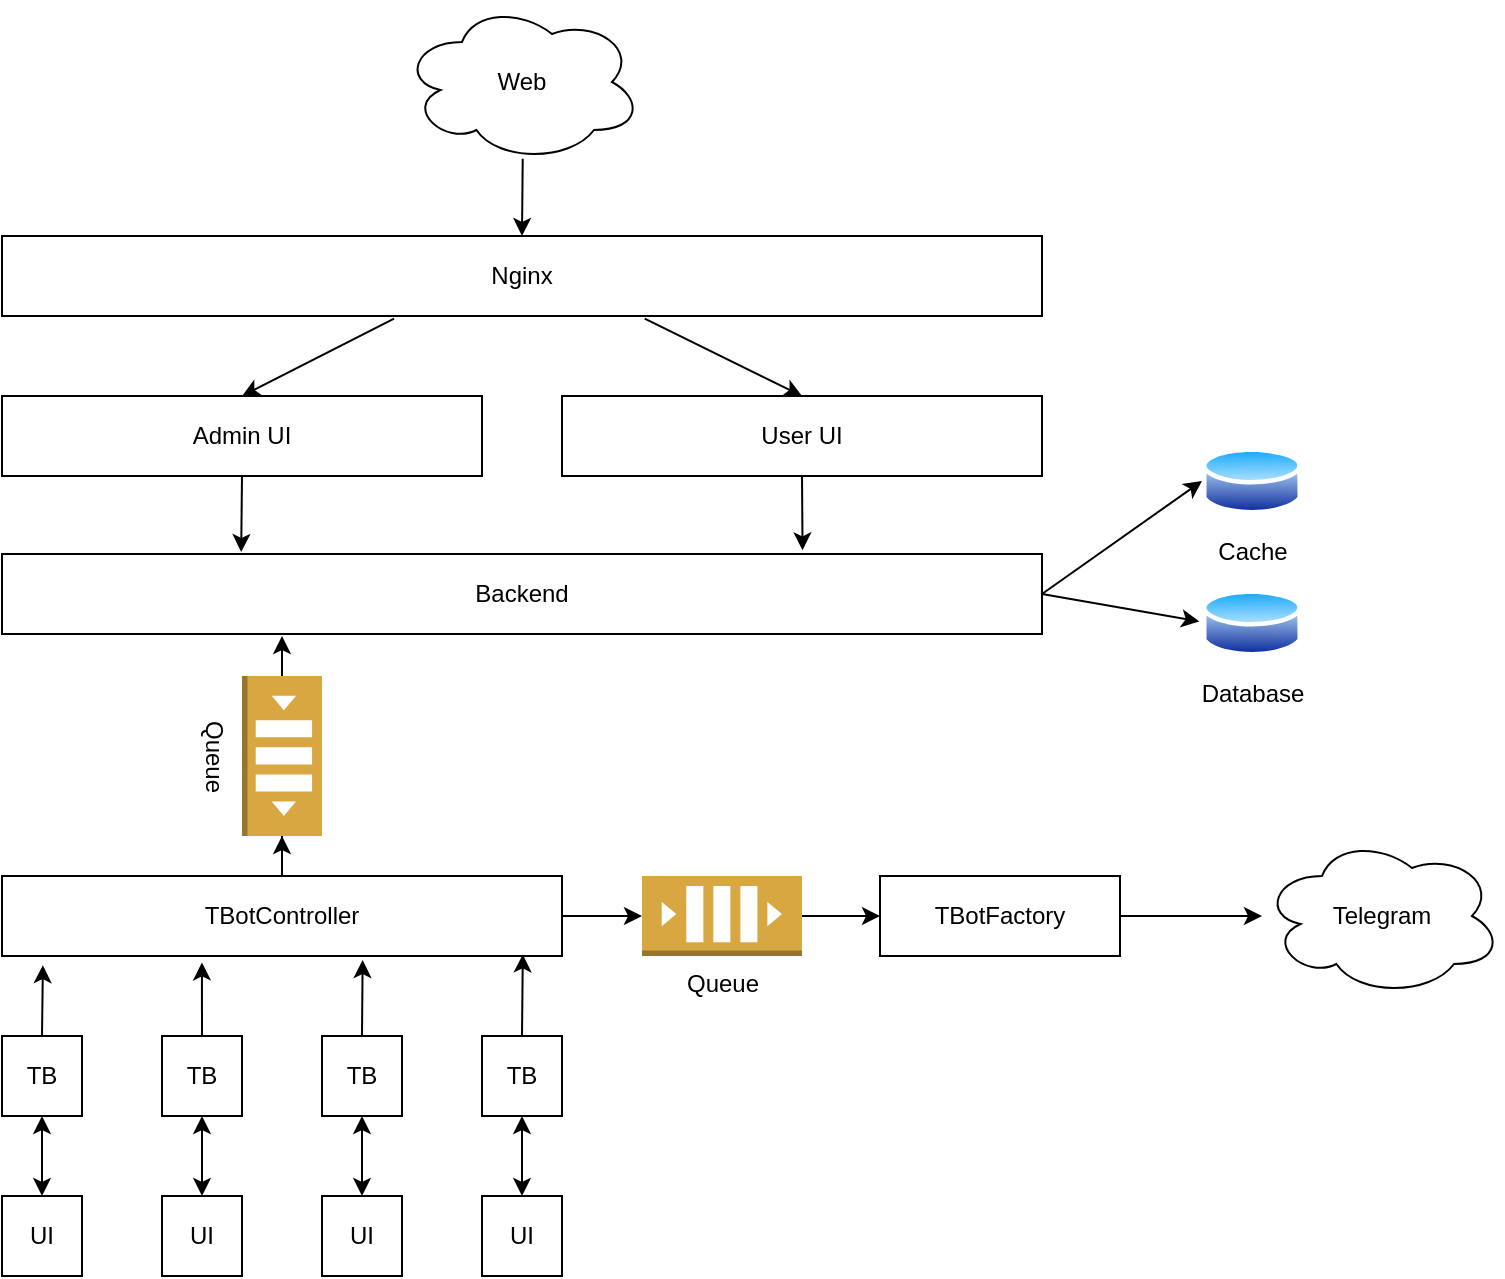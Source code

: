 <mxfile version="21.3.8" type="device">
  <diagram name="Page-1" id="U2u9hIttSLKPWbfAfWeb">
    <mxGraphModel dx="1430" dy="763" grid="1" gridSize="10" guides="1" tooltips="1" connect="1" arrows="1" fold="1" page="1" pageScale="1" pageWidth="850" pageHeight="1100" math="0" shadow="0">
      <root>
        <mxCell id="0" />
        <mxCell id="1" parent="0" />
        <mxCell id="PV9w4DQJkRR4rTYonug8-1" value="TB" style="rounded=0;whiteSpace=wrap;html=1;" vertex="1" parent="1">
          <mxGeometry x="40" y="520" width="40" height="40" as="geometry" />
        </mxCell>
        <mxCell id="PV9w4DQJkRR4rTYonug8-2" value="TB" style="rounded=0;whiteSpace=wrap;html=1;" vertex="1" parent="1">
          <mxGeometry x="120" y="520" width="40" height="40" as="geometry" />
        </mxCell>
        <mxCell id="PV9w4DQJkRR4rTYonug8-3" value="TB" style="rounded=0;whiteSpace=wrap;html=1;" vertex="1" parent="1">
          <mxGeometry x="200" y="520" width="40" height="40" as="geometry" />
        </mxCell>
        <mxCell id="PV9w4DQJkRR4rTYonug8-4" value="TB" style="rounded=0;whiteSpace=wrap;html=1;" vertex="1" parent="1">
          <mxGeometry x="280" y="520" width="40" height="40" as="geometry" />
        </mxCell>
        <mxCell id="PV9w4DQJkRR4rTYonug8-5" value="TBotController" style="rounded=0;whiteSpace=wrap;html=1;" vertex="1" parent="1">
          <mxGeometry x="40" y="440" width="280" height="40" as="geometry" />
        </mxCell>
        <mxCell id="PV9w4DQJkRR4rTYonug8-6" value="" style="endArrow=classic;html=1;rounded=0;entryX=0.073;entryY=1.115;entryDx=0;entryDy=0;entryPerimeter=0;" edge="1" parent="1" target="PV9w4DQJkRR4rTYonug8-5">
          <mxGeometry width="50" height="50" relative="1" as="geometry">
            <mxPoint x="60" y="520" as="sourcePoint" />
            <mxPoint x="110" y="470" as="targetPoint" />
          </mxGeometry>
        </mxCell>
        <mxCell id="PV9w4DQJkRR4rTYonug8-8" value="" style="endArrow=classic;html=1;rounded=0;entryX=0.93;entryY=0.98;entryDx=0;entryDy=0;entryPerimeter=0;" edge="1" parent="1" target="PV9w4DQJkRR4rTYonug8-5">
          <mxGeometry width="50" height="50" relative="1" as="geometry">
            <mxPoint x="300" y="520" as="sourcePoint" />
            <mxPoint x="350" y="470" as="targetPoint" />
          </mxGeometry>
        </mxCell>
        <mxCell id="PV9w4DQJkRR4rTYonug8-9" value="" style="endArrow=classic;html=1;rounded=0;entryX=0.644;entryY=1.05;entryDx=0;entryDy=0;entryPerimeter=0;" edge="1" parent="1" target="PV9w4DQJkRR4rTYonug8-5">
          <mxGeometry width="50" height="50" relative="1" as="geometry">
            <mxPoint x="220" y="520" as="sourcePoint" />
            <mxPoint x="270" y="470" as="targetPoint" />
          </mxGeometry>
        </mxCell>
        <mxCell id="PV9w4DQJkRR4rTYonug8-10" value="" style="endArrow=classic;html=1;rounded=0;entryX=0.357;entryY=1.08;entryDx=0;entryDy=0;entryPerimeter=0;" edge="1" parent="1" target="PV9w4DQJkRR4rTYonug8-5">
          <mxGeometry width="50" height="50" relative="1" as="geometry">
            <mxPoint x="140" y="520" as="sourcePoint" />
            <mxPoint x="190" y="470" as="targetPoint" />
          </mxGeometry>
        </mxCell>
        <mxCell id="PV9w4DQJkRR4rTYonug8-11" value="TBotFactory" style="rounded=0;whiteSpace=wrap;html=1;" vertex="1" parent="1">
          <mxGeometry x="479" y="440" width="120" height="40" as="geometry" />
        </mxCell>
        <mxCell id="PV9w4DQJkRR4rTYonug8-12" value="Telegram" style="ellipse;shape=cloud;whiteSpace=wrap;html=1;" vertex="1" parent="1">
          <mxGeometry x="670" y="420" width="120" height="80" as="geometry" />
        </mxCell>
        <mxCell id="PV9w4DQJkRR4rTYonug8-13" value="" style="endArrow=classic;html=1;rounded=0;exitX=1;exitY=0.5;exitDx=0;exitDy=0;" edge="1" parent="1" source="PV9w4DQJkRR4rTYonug8-11" target="PV9w4DQJkRR4rTYonug8-12">
          <mxGeometry width="50" height="50" relative="1" as="geometry">
            <mxPoint x="560" y="460" as="sourcePoint" />
            <mxPoint x="610" y="410" as="targetPoint" />
          </mxGeometry>
        </mxCell>
        <mxCell id="PV9w4DQJkRR4rTYonug8-15" value="Backend" style="rounded=0;whiteSpace=wrap;html=1;" vertex="1" parent="1">
          <mxGeometry x="40" y="279" width="520" height="40" as="geometry" />
        </mxCell>
        <mxCell id="PV9w4DQJkRR4rTYonug8-16" value="UI" style="rounded=0;whiteSpace=wrap;html=1;" vertex="1" parent="1">
          <mxGeometry x="40" y="600" width="40" height="40" as="geometry" />
        </mxCell>
        <mxCell id="PV9w4DQJkRR4rTYonug8-17" value="UI" style="rounded=0;whiteSpace=wrap;html=1;" vertex="1" parent="1">
          <mxGeometry x="120" y="600" width="40" height="40" as="geometry" />
        </mxCell>
        <mxCell id="PV9w4DQJkRR4rTYonug8-18" value="UI" style="rounded=0;whiteSpace=wrap;html=1;" vertex="1" parent="1">
          <mxGeometry x="200" y="600" width="40" height="40" as="geometry" />
        </mxCell>
        <mxCell id="PV9w4DQJkRR4rTYonug8-19" value="UI" style="rounded=0;whiteSpace=wrap;html=1;" vertex="1" parent="1">
          <mxGeometry x="280" y="600" width="40" height="40" as="geometry" />
        </mxCell>
        <mxCell id="PV9w4DQJkRR4rTYonug8-20" value="" style="endArrow=classic;startArrow=classic;html=1;rounded=0;entryX=0.5;entryY=1;entryDx=0;entryDy=0;" edge="1" parent="1" target="PV9w4DQJkRR4rTYonug8-4">
          <mxGeometry width="50" height="50" relative="1" as="geometry">
            <mxPoint x="300" y="600" as="sourcePoint" />
            <mxPoint x="350" y="550" as="targetPoint" />
          </mxGeometry>
        </mxCell>
        <mxCell id="PV9w4DQJkRR4rTYonug8-21" value="" style="endArrow=classic;startArrow=classic;html=1;rounded=0;entryX=0.5;entryY=1;entryDx=0;entryDy=0;" edge="1" parent="1" target="PV9w4DQJkRR4rTYonug8-3">
          <mxGeometry width="50" height="50" relative="1" as="geometry">
            <mxPoint x="220" y="600" as="sourcePoint" />
            <mxPoint x="270" y="550" as="targetPoint" />
          </mxGeometry>
        </mxCell>
        <mxCell id="PV9w4DQJkRR4rTYonug8-22" value="" style="endArrow=classic;startArrow=classic;html=1;rounded=0;entryX=0.5;entryY=1;entryDx=0;entryDy=0;" edge="1" parent="1" target="PV9w4DQJkRR4rTYonug8-2">
          <mxGeometry width="50" height="50" relative="1" as="geometry">
            <mxPoint x="140" y="600" as="sourcePoint" />
            <mxPoint x="190" y="550" as="targetPoint" />
          </mxGeometry>
        </mxCell>
        <mxCell id="PV9w4DQJkRR4rTYonug8-23" value="" style="endArrow=classic;startArrow=classic;html=1;rounded=0;entryX=0.5;entryY=1;entryDx=0;entryDy=0;" edge="1" parent="1" target="PV9w4DQJkRR4rTYonug8-1">
          <mxGeometry width="50" height="50" relative="1" as="geometry">
            <mxPoint x="60" y="600" as="sourcePoint" />
            <mxPoint x="110" y="550" as="targetPoint" />
          </mxGeometry>
        </mxCell>
        <mxCell id="PV9w4DQJkRR4rTYonug8-25" value="" style="endArrow=classic;html=1;rounded=0;exitX=1;exitY=0.5;exitDx=0;exitDy=0;" edge="1" parent="1" source="PV9w4DQJkRR4rTYonug8-5">
          <mxGeometry width="50" height="50" relative="1" as="geometry">
            <mxPoint x="280" y="420" as="sourcePoint" />
            <mxPoint x="360" y="460" as="targetPoint" />
          </mxGeometry>
        </mxCell>
        <mxCell id="PV9w4DQJkRR4rTYonug8-29" value="Admin UI" style="rounded=0;whiteSpace=wrap;html=1;" vertex="1" parent="1">
          <mxGeometry x="40" y="200" width="240" height="40" as="geometry" />
        </mxCell>
        <mxCell id="PV9w4DQJkRR4rTYonug8-30" value="Nginx" style="rounded=0;whiteSpace=wrap;html=1;" vertex="1" parent="1">
          <mxGeometry x="40" y="120" width="520" height="40" as="geometry" />
        </mxCell>
        <mxCell id="PV9w4DQJkRR4rTYonug8-31" value="" style="endArrow=classic;html=1;rounded=0;entryX=0.5;entryY=0;entryDx=0;entryDy=0;exitX=0.377;exitY=1.033;exitDx=0;exitDy=0;exitPerimeter=0;" edge="1" parent="1" source="PV9w4DQJkRR4rTYonug8-30" target="PV9w4DQJkRR4rTYonug8-29">
          <mxGeometry width="50" height="50" relative="1" as="geometry">
            <mxPoint x="240" y="170" as="sourcePoint" />
            <mxPoint x="330" y="290" as="targetPoint" />
          </mxGeometry>
        </mxCell>
        <mxCell id="PV9w4DQJkRR4rTYonug8-33" value="" style="endArrow=classic;html=1;rounded=0;exitX=0.5;exitY=1;exitDx=0;exitDy=0;entryX=0.23;entryY=-0.025;entryDx=0;entryDy=0;entryPerimeter=0;" edge="1" parent="1" source="PV9w4DQJkRR4rTYonug8-29" target="PV9w4DQJkRR4rTYonug8-15">
          <mxGeometry width="50" height="50" relative="1" as="geometry">
            <mxPoint x="280" y="340" as="sourcePoint" />
            <mxPoint x="330" y="290" as="targetPoint" />
          </mxGeometry>
        </mxCell>
        <mxCell id="PV9w4DQJkRR4rTYonug8-34" value="Web" style="ellipse;shape=cloud;whiteSpace=wrap;html=1;" vertex="1" parent="1">
          <mxGeometry x="240" y="3" width="120" height="80" as="geometry" />
        </mxCell>
        <mxCell id="PV9w4DQJkRR4rTYonug8-35" value="" style="endArrow=classic;html=1;rounded=0;exitX=0.503;exitY=0.979;exitDx=0;exitDy=0;exitPerimeter=0;entryX=0.5;entryY=0;entryDx=0;entryDy=0;" edge="1" parent="1" source="PV9w4DQJkRR4rTYonug8-34" target="PV9w4DQJkRR4rTYonug8-30">
          <mxGeometry width="50" height="50" relative="1" as="geometry">
            <mxPoint x="280" y="340" as="sourcePoint" />
            <mxPoint x="330" y="290" as="targetPoint" />
          </mxGeometry>
        </mxCell>
        <mxCell id="PV9w4DQJkRR4rTYonug8-36" value="User UI" style="rounded=0;whiteSpace=wrap;html=1;" vertex="1" parent="1">
          <mxGeometry x="320" y="200" width="240" height="40" as="geometry" />
        </mxCell>
        <mxCell id="PV9w4DQJkRR4rTYonug8-37" value="" style="endArrow=classic;html=1;rounded=0;exitX=0.618;exitY=1.033;exitDx=0;exitDy=0;exitPerimeter=0;entryX=0.5;entryY=0;entryDx=0;entryDy=0;" edge="1" parent="1" source="PV9w4DQJkRR4rTYonug8-30" target="PV9w4DQJkRR4rTYonug8-36">
          <mxGeometry width="50" height="50" relative="1" as="geometry">
            <mxPoint x="280" y="340" as="sourcePoint" />
            <mxPoint x="330" y="290" as="targetPoint" />
          </mxGeometry>
        </mxCell>
        <mxCell id="PV9w4DQJkRR4rTYonug8-39" value="" style="endArrow=classic;html=1;rounded=0;exitX=0.5;exitY=1;exitDx=0;exitDy=0;entryX=0.789;entryY=-0.046;entryDx=0;entryDy=0;entryPerimeter=0;" edge="1" parent="1">
          <mxGeometry width="50" height="50" relative="1" as="geometry">
            <mxPoint x="440" y="240" as="sourcePoint" />
            <mxPoint x="440.28" y="277.16" as="targetPoint" />
          </mxGeometry>
        </mxCell>
        <mxCell id="PV9w4DQJkRR4rTYonug8-53" value="Database" style="image;aspect=fixed;perimeter=ellipsePerimeter;html=1;align=center;shadow=0;dashed=0;spacingTop=3;image=img/lib/active_directory/database.svg;" vertex="1" parent="1">
          <mxGeometry x="640" y="295" width="50" height="37" as="geometry" />
        </mxCell>
        <mxCell id="PV9w4DQJkRR4rTYonug8-54" value="" style="endArrow=classic;html=1;rounded=0;exitX=1;exitY=0.5;exitDx=0;exitDy=0;entryX=-0.026;entryY=0.48;entryDx=0;entryDy=0;entryPerimeter=0;" edge="1" parent="1" source="PV9w4DQJkRR4rTYonug8-15" target="PV9w4DQJkRR4rTYonug8-53">
          <mxGeometry width="50" height="50" relative="1" as="geometry">
            <mxPoint x="330" y="280" as="sourcePoint" />
            <mxPoint x="380" y="230" as="targetPoint" />
          </mxGeometry>
        </mxCell>
        <mxCell id="PV9w4DQJkRR4rTYonug8-56" value="Cache" style="image;aspect=fixed;perimeter=ellipsePerimeter;html=1;align=center;shadow=0;dashed=0;spacingTop=3;image=img/lib/active_directory/database.svg;" vertex="1" parent="1">
          <mxGeometry x="640" y="224" width="50" height="37" as="geometry" />
        </mxCell>
        <mxCell id="PV9w4DQJkRR4rTYonug8-57" value="" style="endArrow=classic;html=1;rounded=0;exitX=1;exitY=0.5;exitDx=0;exitDy=0;entryX=0;entryY=0.5;entryDx=0;entryDy=0;" edge="1" parent="1" source="PV9w4DQJkRR4rTYonug8-15" target="PV9w4DQJkRR4rTYonug8-56">
          <mxGeometry width="50" height="50" relative="1" as="geometry">
            <mxPoint x="280" y="330" as="sourcePoint" />
            <mxPoint x="330" y="280" as="targetPoint" />
          </mxGeometry>
        </mxCell>
        <mxCell id="PV9w4DQJkRR4rTYonug8-58" value="Queue" style="outlineConnect=0;dashed=0;verticalLabelPosition=bottom;verticalAlign=top;align=center;html=1;shape=mxgraph.aws3.queue;fillColor=#D9A741;gradientColor=none;" vertex="1" parent="1">
          <mxGeometry x="360" y="440" width="80" height="40" as="geometry" />
        </mxCell>
        <mxCell id="PV9w4DQJkRR4rTYonug8-59" value="" style="endArrow=classic;html=1;rounded=0;exitX=1;exitY=0.5;exitDx=0;exitDy=0;exitPerimeter=0;entryX=0;entryY=0.5;entryDx=0;entryDy=0;" edge="1" parent="1" source="PV9w4DQJkRR4rTYonug8-58" target="PV9w4DQJkRR4rTYonug8-11">
          <mxGeometry width="50" height="50" relative="1" as="geometry">
            <mxPoint x="280" y="410" as="sourcePoint" />
            <mxPoint x="330" y="360" as="targetPoint" />
          </mxGeometry>
        </mxCell>
        <mxCell id="PV9w4DQJkRR4rTYonug8-62" style="edgeStyle=orthogonalEdgeStyle;rounded=0;orthogonalLoop=1;jettySize=auto;html=1;" edge="1" parent="1" source="PV9w4DQJkRR4rTYonug8-60">
          <mxGeometry relative="1" as="geometry">
            <mxPoint x="180" y="420" as="targetPoint" />
          </mxGeometry>
        </mxCell>
        <mxCell id="PV9w4DQJkRR4rTYonug8-60" value="Queue" style="outlineConnect=0;dashed=0;verticalLabelPosition=bottom;verticalAlign=top;align=center;html=1;shape=mxgraph.aws3.queue;fillColor=#D9A741;gradientColor=none;rotation=90;" vertex="1" parent="1">
          <mxGeometry x="140" y="360" width="80" height="40" as="geometry" />
        </mxCell>
        <mxCell id="PV9w4DQJkRR4rTYonug8-63" value="" style="endArrow=classic;html=1;rounded=0;exitX=0;exitY=0.5;exitDx=0;exitDy=0;exitPerimeter=0;" edge="1" parent="1" source="PV9w4DQJkRR4rTYonug8-60">
          <mxGeometry width="50" height="50" relative="1" as="geometry">
            <mxPoint x="280" y="420" as="sourcePoint" />
            <mxPoint x="180" y="320" as="targetPoint" />
          </mxGeometry>
        </mxCell>
      </root>
    </mxGraphModel>
  </diagram>
</mxfile>
